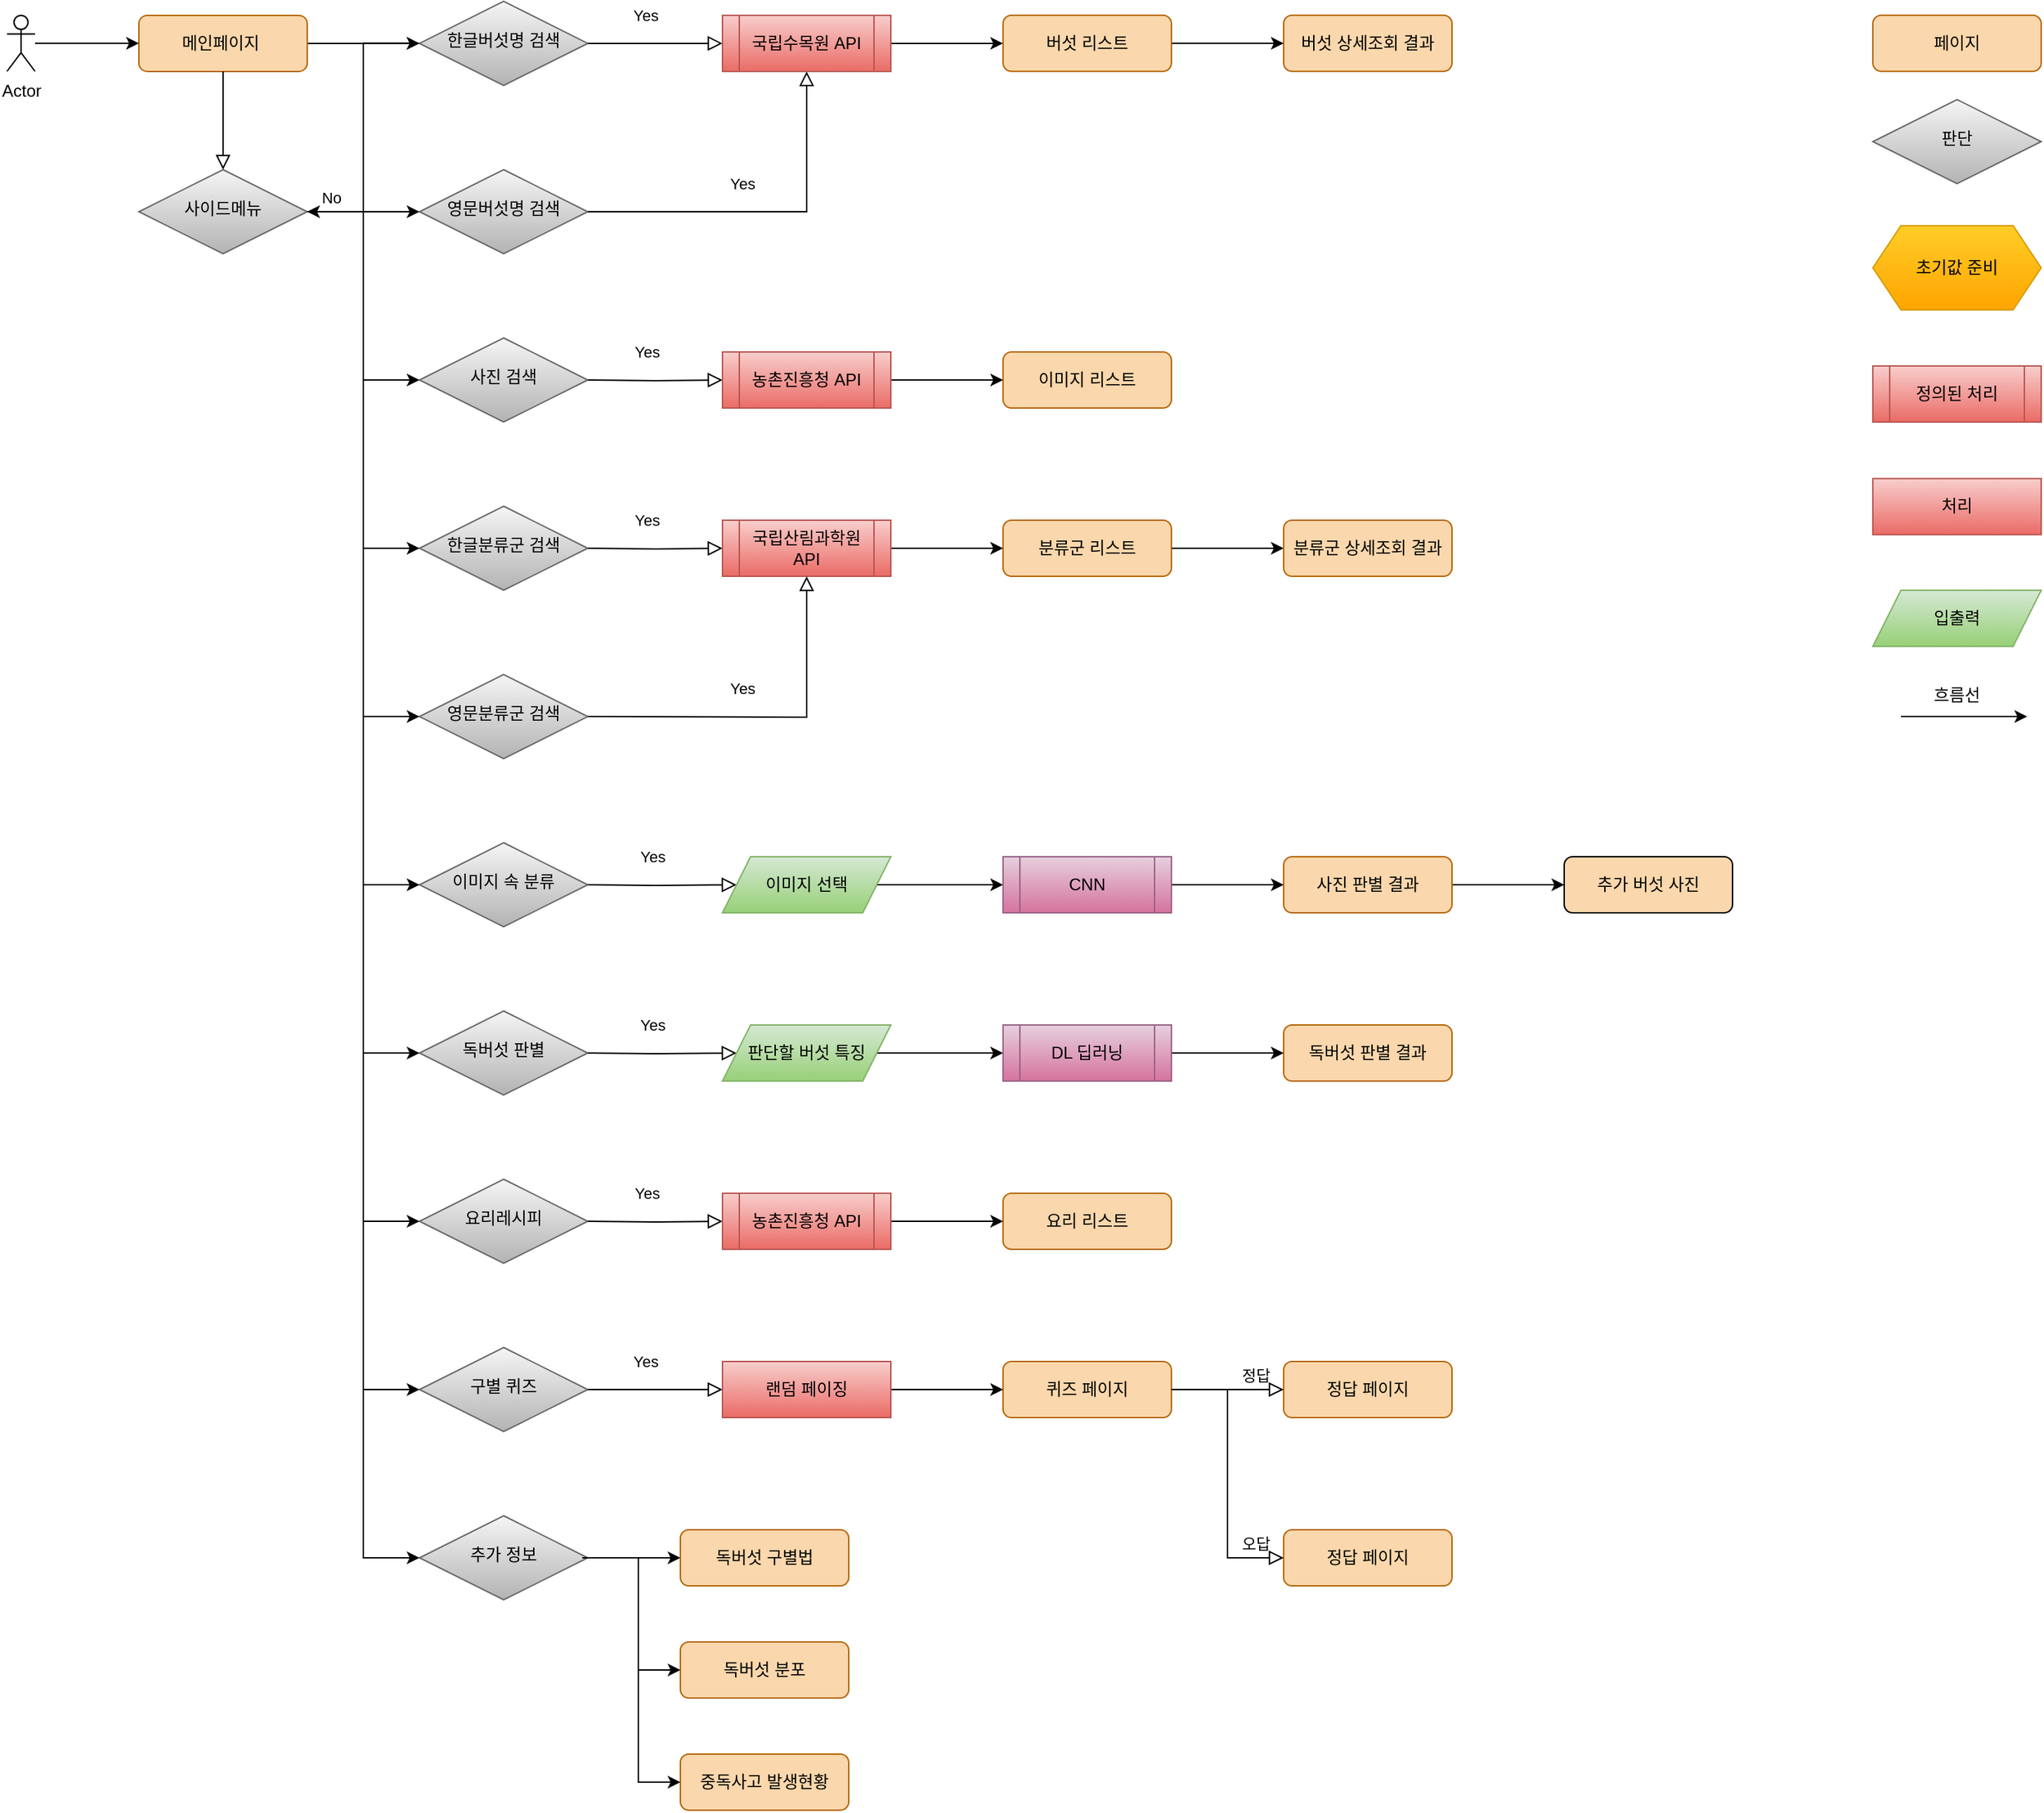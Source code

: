 <mxfile version="15.6.3" type="device"><diagram id="59CwWA6a5OUXl5uy8eJt" name="Page-1"><mxGraphModel dx="2844" dy="1486" grid="1" gridSize="10" guides="1" tooltips="1" connect="1" arrows="1" fold="1" page="1" pageScale="1" pageWidth="827" pageHeight="1169" math="0" shadow="0"><root><mxCell id="0"/><mxCell id="1" parent="0"/><mxCell id="nHSp22KoFHWjtl88Q0fl-143" value="" style="edgeStyle=orthogonalEdgeStyle;rounded=0;orthogonalLoop=1;jettySize=auto;html=1;" edge="1" parent="1" source="nHSp22KoFHWjtl88Q0fl-144" target="nHSp22KoFHWjtl88Q0fl-146"><mxGeometry relative="1" as="geometry"/></mxCell><mxCell id="nHSp22KoFHWjtl88Q0fl-144" value="메인페이지&amp;nbsp;" style="rounded=1;whiteSpace=wrap;html=1;fontSize=12;glass=0;strokeWidth=1;shadow=0;fillColor=#fad7ac;strokeColor=#b46504;" vertex="1" parent="1"><mxGeometry x="144" y="109.94" width="120" height="40" as="geometry"/></mxCell><mxCell id="nHSp22KoFHWjtl88Q0fl-145" value="" style="edgeStyle=orthogonalEdgeStyle;rounded=0;orthogonalLoop=1;jettySize=auto;html=1;entryX=1;entryY=0.5;entryDx=0;entryDy=0;" edge="1" parent="1" source="nHSp22KoFHWjtl88Q0fl-146" target="nHSp22KoFHWjtl88Q0fl-166"><mxGeometry relative="1" as="geometry"/></mxCell><mxCell id="nHSp22KoFHWjtl88Q0fl-146" value="한글버섯명 검색" style="rhombus;whiteSpace=wrap;html=1;shadow=0;fontFamily=Helvetica;fontSize=12;align=center;strokeWidth=1;spacing=6;spacingTop=-4;fillColor=#f5f5f5;gradientColor=#b3b3b3;strokeColor=#666666;" vertex="1" parent="1"><mxGeometry x="344" y="99.94" width="120" height="60" as="geometry"/></mxCell><mxCell id="nHSp22KoFHWjtl88Q0fl-147" value="Yes" style="rounded=0;html=1;jettySize=auto;orthogonalLoop=1;fontSize=11;endArrow=block;endFill=0;endSize=8;strokeWidth=1;shadow=0;labelBackgroundColor=none;edgeStyle=orthogonalEdgeStyle;entryX=0;entryY=0.5;entryDx=0;entryDy=0;exitX=1;exitY=0.5;exitDx=0;exitDy=0;" edge="1" parent="1" source="nHSp22KoFHWjtl88Q0fl-146" target="nHSp22KoFHWjtl88Q0fl-285"><mxGeometry x="-0.143" y="20" relative="1" as="geometry"><mxPoint as="offset"/><mxPoint x="424" y="169.94" as="sourcePoint"/><mxPoint x="554" y="129.94" as="targetPoint"/></mxGeometry></mxCell><mxCell id="nHSp22KoFHWjtl88Q0fl-157" value="버섯 상세조회 결과" style="rounded=1;whiteSpace=wrap;html=1;fontSize=12;glass=0;strokeWidth=1;shadow=0;fillColor=#fad7ac;strokeColor=#b46504;" vertex="1" parent="1"><mxGeometry x="960" y="109.88" width="120" height="40" as="geometry"/></mxCell><mxCell id="nHSp22KoFHWjtl88Q0fl-159" value="영문버섯명 검색" style="rhombus;whiteSpace=wrap;html=1;shadow=0;fontFamily=Helvetica;fontSize=12;align=center;strokeWidth=1;spacing=6;spacingTop=-4;fillColor=#f5f5f5;gradientColor=#b3b3b3;strokeColor=#666666;" vertex="1" parent="1"><mxGeometry x="344" y="220" width="120" height="60" as="geometry"/></mxCell><mxCell id="nHSp22KoFHWjtl88Q0fl-162" value="Yes" style="rounded=0;html=1;jettySize=auto;orthogonalLoop=1;fontSize=11;endArrow=block;endFill=0;endSize=8;strokeWidth=1;shadow=0;labelBackgroundColor=none;edgeStyle=orthogonalEdgeStyle;entryX=0.5;entryY=1;entryDx=0;entryDy=0;exitX=1;exitY=0.5;exitDx=0;exitDy=0;" edge="1" parent="1" source="nHSp22KoFHWjtl88Q0fl-159" target="nHSp22KoFHWjtl88Q0fl-285"><mxGeometry x="-0.143" y="20" relative="1" as="geometry"><mxPoint as="offset"/><mxPoint x="474" y="139.94" as="sourcePoint"/><mxPoint x="554" y="250" as="targetPoint"/><Array as="points"><mxPoint x="620" y="250"/></Array></mxGeometry></mxCell><mxCell id="nHSp22KoFHWjtl88Q0fl-163" value="" style="edgeStyle=orthogonalEdgeStyle;rounded=0;orthogonalLoop=1;jettySize=auto;html=1;entryX=0;entryY=0.5;entryDx=0;entryDy=0;" edge="1" parent="1" source="nHSp22KoFHWjtl88Q0fl-166" target="nHSp22KoFHWjtl88Q0fl-146"><mxGeometry relative="1" as="geometry"/></mxCell><mxCell id="nHSp22KoFHWjtl88Q0fl-164" value="No" style="edgeLabel;html=1;align=center;verticalAlign=middle;resizable=0;points=[];" vertex="1" connectable="0" parent="nHSp22KoFHWjtl88Q0fl-163"><mxGeometry x="0.683" y="1" relative="1" as="geometry"><mxPoint x="-32" y="111" as="offset"/></mxGeometry></mxCell><mxCell id="nHSp22KoFHWjtl88Q0fl-165" value="" style="edgeStyle=orthogonalEdgeStyle;rounded=0;orthogonalLoop=1;jettySize=auto;html=1;entryX=0;entryY=0.5;entryDx=0;entryDy=0;" edge="1" parent="1" source="nHSp22KoFHWjtl88Q0fl-166" target="nHSp22KoFHWjtl88Q0fl-159"><mxGeometry relative="1" as="geometry"/></mxCell><mxCell id="nHSp22KoFHWjtl88Q0fl-166" value="사이드메뉴" style="rhombus;whiteSpace=wrap;html=1;shadow=0;fontFamily=Helvetica;fontSize=12;align=center;strokeWidth=1;spacing=6;spacingTop=-4;fillColor=#f5f5f5;gradientColor=#b3b3b3;strokeColor=#666666;" vertex="1" parent="1"><mxGeometry x="144" y="220" width="120" height="60" as="geometry"/></mxCell><mxCell id="nHSp22KoFHWjtl88Q0fl-167" value="" style="rounded=0;html=1;jettySize=auto;orthogonalLoop=1;fontSize=11;endArrow=block;endFill=0;endSize=8;strokeWidth=1;shadow=0;labelBackgroundColor=none;edgeStyle=orthogonalEdgeStyle;exitX=0.5;exitY=1;exitDx=0;exitDy=0;entryX=0.5;entryY=0;entryDx=0;entryDy=0;" edge="1" parent="1" source="nHSp22KoFHWjtl88Q0fl-144" target="nHSp22KoFHWjtl88Q0fl-166"><mxGeometry relative="1" as="geometry"><mxPoint x="274" y="139.94" as="sourcePoint"/><mxPoint x="354" y="139.94" as="targetPoint"/></mxGeometry></mxCell><mxCell id="nHSp22KoFHWjtl88Q0fl-168" value="사진 검색" style="rhombus;whiteSpace=wrap;html=1;shadow=0;fontFamily=Helvetica;fontSize=12;align=center;strokeWidth=1;spacing=6;spacingTop=-4;fillColor=#f5f5f5;gradientColor=#b3b3b3;strokeColor=#666666;" vertex="1" parent="1"><mxGeometry x="344" y="340" width="120" height="60" as="geometry"/></mxCell><mxCell id="nHSp22KoFHWjtl88Q0fl-169" value="Yes" style="rounded=0;html=1;jettySize=auto;orthogonalLoop=1;fontSize=11;endArrow=block;endFill=0;endSize=8;strokeWidth=1;shadow=0;labelBackgroundColor=none;edgeStyle=orthogonalEdgeStyle;entryX=0;entryY=0.5;entryDx=0;entryDy=0;exitX=1;exitY=0.5;exitDx=0;exitDy=0;" edge="1" parent="1" target="nHSp22KoFHWjtl88Q0fl-173"><mxGeometry x="-0.143" y="20" relative="1" as="geometry"><mxPoint as="offset"/><mxPoint x="464" y="370" as="sourcePoint"/><mxPoint x="554" y="370" as="targetPoint"/></mxGeometry></mxCell><mxCell id="nHSp22KoFHWjtl88Q0fl-171" value="이미지 리스트" style="rounded=1;whiteSpace=wrap;html=1;fontSize=12;glass=0;strokeWidth=1;shadow=0;fillColor=#fad7ac;strokeColor=#b46504;" vertex="1" parent="1"><mxGeometry x="760" y="350" width="120" height="40" as="geometry"/></mxCell><mxCell id="nHSp22KoFHWjtl88Q0fl-172" value="" style="edgeStyle=orthogonalEdgeStyle;rounded=0;orthogonalLoop=1;jettySize=auto;html=1;" edge="1" parent="1" source="nHSp22KoFHWjtl88Q0fl-173" target="nHSp22KoFHWjtl88Q0fl-171"><mxGeometry relative="1" as="geometry"/></mxCell><mxCell id="nHSp22KoFHWjtl88Q0fl-173" value="농촌진흥청 API" style="shape=process;whiteSpace=wrap;html=1;backgroundOutline=1;fillColor=#f8cecc;gradientColor=#ea6b66;strokeColor=#b85450;" vertex="1" parent="1"><mxGeometry x="560" y="350" width="120" height="40" as="geometry"/></mxCell><mxCell id="nHSp22KoFHWjtl88Q0fl-176" value="" style="edgeStyle=orthogonalEdgeStyle;rounded=0;orthogonalLoop=1;jettySize=auto;html=1;entryX=0;entryY=0.5;entryDx=0;entryDy=0;exitX=1;exitY=0.5;exitDx=0;exitDy=0;" edge="1" parent="1" source="nHSp22KoFHWjtl88Q0fl-166" target="nHSp22KoFHWjtl88Q0fl-168"><mxGeometry relative="1" as="geometry"><mxPoint x="274" y="260" as="sourcePoint"/><mxPoint x="354" y="260" as="targetPoint"/></mxGeometry></mxCell><mxCell id="nHSp22KoFHWjtl88Q0fl-177" value="" style="edgeStyle=orthogonalEdgeStyle;rounded=0;orthogonalLoop=1;jettySize=auto;html=1;" edge="1" parent="1" source="nHSp22KoFHWjtl88Q0fl-178" target="nHSp22KoFHWjtl88Q0fl-144"><mxGeometry relative="1" as="geometry"/></mxCell><mxCell id="nHSp22KoFHWjtl88Q0fl-178" value="Actor" style="shape=umlActor;verticalLabelPosition=bottom;verticalAlign=top;html=1;outlineConnect=0;" vertex="1" parent="1"><mxGeometry x="50" y="109.94" width="19.97" height="39.94" as="geometry"/></mxCell><mxCell id="nHSp22KoFHWjtl88Q0fl-287" value="" style="edgeStyle=orthogonalEdgeStyle;rounded=0;orthogonalLoop=1;jettySize=auto;html=1;" edge="1" parent="1" source="nHSp22KoFHWjtl88Q0fl-183" target="nHSp22KoFHWjtl88Q0fl-157"><mxGeometry relative="1" as="geometry"/></mxCell><mxCell id="nHSp22KoFHWjtl88Q0fl-183" value="버섯 리스트" style="rounded=1;whiteSpace=wrap;html=1;fontSize=12;glass=0;strokeWidth=1;shadow=0;fillColor=#fad7ac;strokeColor=#b46504;" vertex="1" parent="1"><mxGeometry x="760" y="109.88" width="120" height="40" as="geometry"/></mxCell><mxCell id="nHSp22KoFHWjtl88Q0fl-184" value="한글분류군 검색" style="rhombus;whiteSpace=wrap;html=1;shadow=0;fontFamily=Helvetica;fontSize=12;align=center;strokeWidth=1;spacing=6;spacingTop=-4;fillColor=#f5f5f5;gradientColor=#b3b3b3;strokeColor=#666666;" vertex="1" parent="1"><mxGeometry x="344" y="460" width="120" height="60" as="geometry"/></mxCell><mxCell id="nHSp22KoFHWjtl88Q0fl-185" value="Yes" style="rounded=0;html=1;jettySize=auto;orthogonalLoop=1;fontSize=11;endArrow=block;endFill=0;endSize=8;strokeWidth=1;shadow=0;labelBackgroundColor=none;edgeStyle=orthogonalEdgeStyle;entryX=0;entryY=0.5;entryDx=0;entryDy=0;exitX=1;exitY=0.5;exitDx=0;exitDy=0;" edge="1" parent="1" target="nHSp22KoFHWjtl88Q0fl-189"><mxGeometry x="-0.143" y="20" relative="1" as="geometry"><mxPoint as="offset"/><mxPoint x="464" y="490" as="sourcePoint"/><mxPoint x="554" y="490" as="targetPoint"/></mxGeometry></mxCell><mxCell id="nHSp22KoFHWjtl88Q0fl-186" value="" style="edgeStyle=orthogonalEdgeStyle;rounded=0;orthogonalLoop=1;jettySize=auto;html=1;entryX=0;entryY=0.5;entryDx=0;entryDy=0;" edge="1" parent="1" source="nHSp22KoFHWjtl88Q0fl-187" target="nHSp22KoFHWjtl88Q0fl-197"><mxGeometry relative="1" as="geometry"><mxPoint x="950" y="490" as="targetPoint"/></mxGeometry></mxCell><mxCell id="nHSp22KoFHWjtl88Q0fl-187" value="분류군 리스트" style="rounded=1;whiteSpace=wrap;html=1;fontSize=12;glass=0;strokeWidth=1;shadow=0;fillColor=#fad7ac;strokeColor=#b46504;" vertex="1" parent="1"><mxGeometry x="760" y="470" width="120" height="40" as="geometry"/></mxCell><mxCell id="nHSp22KoFHWjtl88Q0fl-188" value="" style="edgeStyle=orthogonalEdgeStyle;rounded=0;orthogonalLoop=1;jettySize=auto;html=1;" edge="1" parent="1" source="nHSp22KoFHWjtl88Q0fl-189" target="nHSp22KoFHWjtl88Q0fl-187"><mxGeometry relative="1" as="geometry"/></mxCell><mxCell id="nHSp22KoFHWjtl88Q0fl-189" value="국립산림과학원API" style="shape=process;whiteSpace=wrap;html=1;backgroundOutline=1;fillColor=#f8cecc;gradientColor=#ea6b66;strokeColor=#b85450;" vertex="1" parent="1"><mxGeometry x="560" y="470" width="120" height="40" as="geometry"/></mxCell><mxCell id="nHSp22KoFHWjtl88Q0fl-192" value="" style="edgeStyle=orthogonalEdgeStyle;rounded=0;orthogonalLoop=1;jettySize=auto;html=1;entryX=0;entryY=0.5;entryDx=0;entryDy=0;exitX=1;exitY=0.5;exitDx=0;exitDy=0;" edge="1" parent="1" source="nHSp22KoFHWjtl88Q0fl-166" target="nHSp22KoFHWjtl88Q0fl-184"><mxGeometry relative="1" as="geometry"><mxPoint x="274" y="260" as="sourcePoint"/><mxPoint x="354" y="380" as="targetPoint"/></mxGeometry></mxCell><mxCell id="nHSp22KoFHWjtl88Q0fl-197" value="분류군 상세조회 결과" style="rounded=1;whiteSpace=wrap;html=1;fontSize=12;glass=0;strokeWidth=1;shadow=0;fillColor=#fad7ac;strokeColor=#b46504;" vertex="1" parent="1"><mxGeometry x="960" y="470" width="120" height="40" as="geometry"/></mxCell><mxCell id="nHSp22KoFHWjtl88Q0fl-203" value="영문분류군 검색" style="rhombus;whiteSpace=wrap;html=1;shadow=0;fontFamily=Helvetica;fontSize=12;align=center;strokeWidth=1;spacing=6;spacingTop=-4;fillColor=#f5f5f5;gradientColor=#b3b3b3;strokeColor=#666666;" vertex="1" parent="1"><mxGeometry x="344" y="580.03" width="120" height="60" as="geometry"/></mxCell><mxCell id="nHSp22KoFHWjtl88Q0fl-204" value="Yes" style="rounded=0;html=1;jettySize=auto;orthogonalLoop=1;fontSize=11;endArrow=block;endFill=0;endSize=8;strokeWidth=1;shadow=0;labelBackgroundColor=none;edgeStyle=orthogonalEdgeStyle;entryX=0.5;entryY=1;entryDx=0;entryDy=0;exitX=1;exitY=0.5;exitDx=0;exitDy=0;" edge="1" parent="1" target="nHSp22KoFHWjtl88Q0fl-189"><mxGeometry x="-0.143" y="20" relative="1" as="geometry"><mxPoint as="offset"/><mxPoint x="464" y="610.03" as="sourcePoint"/><mxPoint x="554" y="610.03" as="targetPoint"/></mxGeometry></mxCell><mxCell id="nHSp22KoFHWjtl88Q0fl-207" value="" style="edgeStyle=orthogonalEdgeStyle;rounded=0;orthogonalLoop=1;jettySize=auto;html=1;entryX=0;entryY=0.5;entryDx=0;entryDy=0;exitX=1;exitY=0.5;exitDx=0;exitDy=0;" edge="1" parent="1" source="nHSp22KoFHWjtl88Q0fl-166" target="nHSp22KoFHWjtl88Q0fl-203"><mxGeometry relative="1" as="geometry"><mxPoint x="270" y="250" as="sourcePoint"/><mxPoint x="354" y="500" as="targetPoint"/></mxGeometry></mxCell><mxCell id="nHSp22KoFHWjtl88Q0fl-208" value="이미지 속 분류" style="rhombus;whiteSpace=wrap;html=1;shadow=0;fontFamily=Helvetica;fontSize=12;align=center;strokeWidth=1;spacing=6;spacingTop=-4;fillColor=#f5f5f5;gradientColor=#b3b3b3;strokeColor=#666666;" vertex="1" parent="1"><mxGeometry x="344" y="700" width="120" height="60" as="geometry"/></mxCell><mxCell id="nHSp22KoFHWjtl88Q0fl-209" value="Yes" style="rounded=0;html=1;jettySize=auto;orthogonalLoop=1;fontSize=11;endArrow=block;endFill=0;endSize=8;strokeWidth=1;shadow=0;labelBackgroundColor=none;edgeStyle=orthogonalEdgeStyle;exitX=1;exitY=0.5;exitDx=0;exitDy=0;entryX=0;entryY=0.5;entryDx=0;entryDy=0;" edge="1" parent="1" target="nHSp22KoFHWjtl88Q0fl-213"><mxGeometry x="-0.143" y="20" relative="1" as="geometry"><mxPoint as="offset"/><mxPoint x="464" y="730" as="sourcePoint"/><mxPoint x="540" y="730" as="targetPoint"/></mxGeometry></mxCell><mxCell id="nHSp22KoFHWjtl88Q0fl-290" value="" style="edgeStyle=orthogonalEdgeStyle;rounded=0;orthogonalLoop=1;jettySize=auto;html=1;" edge="1" parent="1" source="nHSp22KoFHWjtl88Q0fl-213" target="nHSp22KoFHWjtl88Q0fl-288"><mxGeometry relative="1" as="geometry"/></mxCell><mxCell id="nHSp22KoFHWjtl88Q0fl-213" value="이미지 선택" style="shape=parallelogram;perimeter=parallelogramPerimeter;whiteSpace=wrap;html=1;fixedSize=1;fillColor=#D5E8D4;strokeColor=#82B366;gradientColor=#97D077;" vertex="1" parent="1"><mxGeometry x="560" y="710" width="120" height="40" as="geometry"/></mxCell><mxCell id="nHSp22KoFHWjtl88Q0fl-216" value="독버섯 판별" style="rhombus;whiteSpace=wrap;html=1;shadow=0;fontFamily=Helvetica;fontSize=12;align=center;strokeWidth=1;spacing=6;spacingTop=-4;fillColor=#f5f5f5;gradientColor=#b3b3b3;strokeColor=#666666;" vertex="1" parent="1"><mxGeometry x="344" y="820" width="120" height="60" as="geometry"/></mxCell><mxCell id="nHSp22KoFHWjtl88Q0fl-217" value="Yes" style="rounded=0;html=1;jettySize=auto;orthogonalLoop=1;fontSize=11;endArrow=block;endFill=0;endSize=8;strokeWidth=1;shadow=0;labelBackgroundColor=none;edgeStyle=orthogonalEdgeStyle;exitX=1;exitY=0.5;exitDx=0;exitDy=0;entryX=0;entryY=0.5;entryDx=0;entryDy=0;" edge="1" parent="1" target="nHSp22KoFHWjtl88Q0fl-223"><mxGeometry x="-0.143" y="20" relative="1" as="geometry"><mxPoint as="offset"/><mxPoint x="464" y="850" as="sourcePoint"/><mxPoint x="540" y="850" as="targetPoint"/></mxGeometry></mxCell><mxCell id="nHSp22KoFHWjtl88Q0fl-221" value="" style="edgeStyle=orthogonalEdgeStyle;rounded=0;orthogonalLoop=1;jettySize=auto;html=1;entryX=0;entryY=0.5;entryDx=0;entryDy=0;exitX=1;exitY=0.5;exitDx=0;exitDy=0;" edge="1" parent="1" source="nHSp22KoFHWjtl88Q0fl-166" target="nHSp22KoFHWjtl88Q0fl-208"><mxGeometry relative="1" as="geometry"><mxPoint x="274" y="260" as="sourcePoint"/><mxPoint x="354" y="620.03" as="targetPoint"/></mxGeometry></mxCell><mxCell id="nHSp22KoFHWjtl88Q0fl-222" value="" style="edgeStyle=orthogonalEdgeStyle;rounded=0;orthogonalLoop=1;jettySize=auto;html=1;entryX=0;entryY=0.5;entryDx=0;entryDy=0;exitX=1;exitY=0.5;exitDx=0;exitDy=0;" edge="1" parent="1" source="nHSp22KoFHWjtl88Q0fl-166" target="nHSp22KoFHWjtl88Q0fl-216"><mxGeometry relative="1" as="geometry"><mxPoint x="270" y="250" as="sourcePoint"/><mxPoint x="354" y="740" as="targetPoint"/></mxGeometry></mxCell><mxCell id="nHSp22KoFHWjtl88Q0fl-292" value="" style="edgeStyle=orthogonalEdgeStyle;rounded=0;orthogonalLoop=1;jettySize=auto;html=1;" edge="1" parent="1" source="nHSp22KoFHWjtl88Q0fl-223" target="nHSp22KoFHWjtl88Q0fl-289"><mxGeometry relative="1" as="geometry"/></mxCell><mxCell id="nHSp22KoFHWjtl88Q0fl-223" value="판단할 버섯 특징" style="shape=parallelogram;perimeter=parallelogramPerimeter;whiteSpace=wrap;html=1;fixedSize=1;fillColor=#D5E8D4;gradientColor=#97D077;strokeColor=#82B366;" vertex="1" parent="1"><mxGeometry x="560" y="830" width="120" height="40" as="geometry"/></mxCell><mxCell id="nHSp22KoFHWjtl88Q0fl-224" value="요리레시피" style="rhombus;whiteSpace=wrap;html=1;shadow=0;fontFamily=Helvetica;fontSize=12;align=center;strokeWidth=1;spacing=6;spacingTop=-4;fillColor=#f5f5f5;gradientColor=#b3b3b3;strokeColor=#666666;" vertex="1" parent="1"><mxGeometry x="344" y="940" width="120" height="60" as="geometry"/></mxCell><mxCell id="nHSp22KoFHWjtl88Q0fl-225" value="Yes" style="rounded=0;html=1;jettySize=auto;orthogonalLoop=1;fontSize=11;endArrow=block;endFill=0;endSize=8;strokeWidth=1;shadow=0;labelBackgroundColor=none;edgeStyle=orthogonalEdgeStyle;exitX=1;exitY=0.5;exitDx=0;exitDy=0;entryX=0;entryY=0.5;entryDx=0;entryDy=0;" edge="1" parent="1" target="nHSp22KoFHWjtl88Q0fl-229"><mxGeometry x="-0.143" y="20" relative="1" as="geometry"><mxPoint as="offset"/><mxPoint x="464" y="970" as="sourcePoint"/><mxPoint x="510" y="970" as="targetPoint"/></mxGeometry></mxCell><mxCell id="nHSp22KoFHWjtl88Q0fl-227" value="요리 리스트" style="rounded=1;whiteSpace=wrap;html=1;fontSize=12;glass=0;strokeWidth=1;shadow=0;fillColor=#fad7ac;strokeColor=#b46504;" vertex="1" parent="1"><mxGeometry x="760" y="950" width="120" height="40" as="geometry"/></mxCell><mxCell id="nHSp22KoFHWjtl88Q0fl-228" value="" style="edgeStyle=orthogonalEdgeStyle;rounded=0;orthogonalLoop=1;jettySize=auto;html=1;" edge="1" parent="1" source="nHSp22KoFHWjtl88Q0fl-229" target="nHSp22KoFHWjtl88Q0fl-227"><mxGeometry relative="1" as="geometry"/></mxCell><mxCell id="nHSp22KoFHWjtl88Q0fl-229" value="농촌진흥청 API" style="shape=process;whiteSpace=wrap;html=1;backgroundOutline=1;fillColor=#f8cecc;gradientColor=#ea6b66;strokeColor=#b85450;" vertex="1" parent="1"><mxGeometry x="560" y="950" width="120" height="40" as="geometry"/></mxCell><mxCell id="nHSp22KoFHWjtl88Q0fl-232" value="" style="edgeStyle=orthogonalEdgeStyle;rounded=0;orthogonalLoop=1;jettySize=auto;html=1;entryX=0;entryY=0.5;entryDx=0;entryDy=0;exitX=1;exitY=0.5;exitDx=0;exitDy=0;" edge="1" parent="1" source="nHSp22KoFHWjtl88Q0fl-166" target="nHSp22KoFHWjtl88Q0fl-224"><mxGeometry relative="1" as="geometry"><mxPoint x="274" y="260" as="sourcePoint"/><mxPoint x="354" y="860" as="targetPoint"/></mxGeometry></mxCell><mxCell id="nHSp22KoFHWjtl88Q0fl-233" value="구별 퀴즈" style="rhombus;whiteSpace=wrap;html=1;shadow=0;fontFamily=Helvetica;fontSize=12;align=center;strokeWidth=1;spacing=6;spacingTop=-4;fillColor=#f5f5f5;gradientColor=#b3b3b3;strokeColor=#666666;" vertex="1" parent="1"><mxGeometry x="344" y="1060" width="120" height="60" as="geometry"/></mxCell><mxCell id="nHSp22KoFHWjtl88Q0fl-234" value="Yes" style="rounded=0;html=1;jettySize=auto;orthogonalLoop=1;fontSize=11;endArrow=block;endFill=0;endSize=8;strokeWidth=1;shadow=0;labelBackgroundColor=none;edgeStyle=orthogonalEdgeStyle;exitX=1;exitY=0.5;exitDx=0;exitDy=0;entryX=0;entryY=0.5;entryDx=0;entryDy=0;" edge="1" parent="1" source="nHSp22KoFHWjtl88Q0fl-233" target="nHSp22KoFHWjtl88Q0fl-238"><mxGeometry x="-0.143" y="20" relative="1" as="geometry"><mxPoint as="offset"/><mxPoint x="474" y="980" as="sourcePoint"/><mxPoint x="510" y="1090" as="targetPoint"/><Array as="points"/></mxGeometry></mxCell><mxCell id="nHSp22KoFHWjtl88Q0fl-236" value="퀴즈 페이지" style="rounded=1;whiteSpace=wrap;html=1;fontSize=12;glass=0;strokeWidth=1;shadow=0;fillColor=#fad7ac;strokeColor=#b46504;" vertex="1" parent="1"><mxGeometry x="760" y="1070" width="120" height="40" as="geometry"/></mxCell><mxCell id="nHSp22KoFHWjtl88Q0fl-237" value="" style="edgeStyle=orthogonalEdgeStyle;rounded=0;orthogonalLoop=1;jettySize=auto;html=1;" edge="1" parent="1" source="nHSp22KoFHWjtl88Q0fl-238" target="nHSp22KoFHWjtl88Q0fl-236"><mxGeometry relative="1" as="geometry"/></mxCell><mxCell id="nHSp22KoFHWjtl88Q0fl-238" value="랜덤 페이징" style="rounded=0;whiteSpace=wrap;html=1;fillColor=#f8cecc;gradientColor=#ea6b66;strokeColor=#b85450;" vertex="1" parent="1"><mxGeometry x="560" y="1070" width="120" height="40" as="geometry"/></mxCell><mxCell id="nHSp22KoFHWjtl88Q0fl-241" value="정답 페이지" style="rounded=1;whiteSpace=wrap;html=1;fontSize=12;glass=0;strokeWidth=1;shadow=0;fillColor=#fad7ac;strokeColor=#b46504;" vertex="1" parent="1"><mxGeometry x="960" y="1070" width="120" height="40" as="geometry"/></mxCell><mxCell id="nHSp22KoFHWjtl88Q0fl-242" value="정답" style="rounded=0;html=1;jettySize=auto;orthogonalLoop=1;fontSize=11;endArrow=block;endFill=0;endSize=8;strokeWidth=1;shadow=0;labelBackgroundColor=none;edgeStyle=orthogonalEdgeStyle;exitX=1;exitY=0.5;exitDx=0;exitDy=0;entryX=0;entryY=0.5;entryDx=0;entryDy=0;" edge="1" parent="1" source="nHSp22KoFHWjtl88Q0fl-236" target="nHSp22KoFHWjtl88Q0fl-241"><mxGeometry x="0.5" y="10" relative="1" as="geometry"><mxPoint as="offset"/><mxPoint x="1100" y="1090" as="sourcePoint"/><mxPoint x="570" y="1100" as="targetPoint"/><Array as="points"/></mxGeometry></mxCell><mxCell id="nHSp22KoFHWjtl88Q0fl-244" value="정답 페이지" style="rounded=1;whiteSpace=wrap;html=1;fontSize=12;glass=0;strokeWidth=1;shadow=0;fillColor=#fad7ac;strokeColor=#b46504;" vertex="1" parent="1"><mxGeometry x="960" y="1190" width="120" height="40" as="geometry"/></mxCell><mxCell id="nHSp22KoFHWjtl88Q0fl-245" value="오답" style="rounded=0;html=1;jettySize=auto;orthogonalLoop=1;fontSize=11;endArrow=block;endFill=0;endSize=8;strokeWidth=1;shadow=0;labelBackgroundColor=none;edgeStyle=orthogonalEdgeStyle;exitX=1;exitY=0.5;exitDx=0;exitDy=0;entryX=0;entryY=0.5;entryDx=0;entryDy=0;" edge="1" parent="1" source="nHSp22KoFHWjtl88Q0fl-236" target="nHSp22KoFHWjtl88Q0fl-244"><mxGeometry x="0.8" y="10" relative="1" as="geometry"><mxPoint as="offset"/><mxPoint x="1070" y="1090" as="sourcePoint"/><mxPoint x="1154" y="1100" as="targetPoint"/><Array as="points"><mxPoint x="920" y="1090"/><mxPoint x="920" y="1210"/></Array></mxGeometry></mxCell><mxCell id="nHSp22KoFHWjtl88Q0fl-253" value="" style="edgeStyle=orthogonalEdgeStyle;rounded=0;orthogonalLoop=1;jettySize=auto;html=1;entryX=0;entryY=0.5;entryDx=0;entryDy=0;exitX=1;exitY=0.5;exitDx=0;exitDy=0;" edge="1" parent="1" source="nHSp22KoFHWjtl88Q0fl-166" target="nHSp22KoFHWjtl88Q0fl-233"><mxGeometry relative="1" as="geometry"><mxPoint x="274" y="260.0" as="sourcePoint"/><mxPoint x="354" y="980" as="targetPoint"/></mxGeometry></mxCell><mxCell id="nHSp22KoFHWjtl88Q0fl-295" value="" style="edgeStyle=orthogonalEdgeStyle;rounded=0;orthogonalLoop=1;jettySize=auto;html=1;entryX=0;entryY=0.5;entryDx=0;entryDy=0;" edge="1" parent="1" source="nHSp22KoFHWjtl88Q0fl-254" target="nHSp22KoFHWjtl88Q0fl-255"><mxGeometry relative="1" as="geometry"/></mxCell><mxCell id="nHSp22KoFHWjtl88Q0fl-254" value="추가 정보" style="rhombus;whiteSpace=wrap;html=1;shadow=0;fontFamily=Helvetica;fontSize=12;align=center;strokeWidth=1;spacing=6;spacingTop=-4;fillColor=#f5f5f5;gradientColor=#b3b3b3;strokeColor=#666666;" vertex="1" parent="1"><mxGeometry x="344" y="1180" width="120" height="60" as="geometry"/></mxCell><mxCell id="nHSp22KoFHWjtl88Q0fl-255" value="독버섯 구별법" style="rounded=1;whiteSpace=wrap;html=1;fontSize=12;glass=0;strokeWidth=1;shadow=0;fillColor=#fad7ac;strokeColor=#b46504;" vertex="1" parent="1"><mxGeometry x="530" y="1190" width="120" height="40" as="geometry"/></mxCell><mxCell id="nHSp22KoFHWjtl88Q0fl-259" value="독버섯 분포" style="rounded=1;whiteSpace=wrap;html=1;fontSize=12;glass=0;strokeWidth=1;shadow=0;fillColor=#fad7ac;strokeColor=#b46504;" vertex="1" parent="1"><mxGeometry x="530" y="1270" width="120" height="40" as="geometry"/></mxCell><mxCell id="nHSp22KoFHWjtl88Q0fl-260" value="중독사고 발생현황" style="rounded=1;whiteSpace=wrap;html=1;fontSize=12;glass=0;strokeWidth=1;shadow=0;fillColor=#fad7ac;strokeColor=#b46504;" vertex="1" parent="1"><mxGeometry x="530" y="1350" width="120" height="40" as="geometry"/></mxCell><mxCell id="nHSp22KoFHWjtl88Q0fl-265" value="" style="edgeStyle=orthogonalEdgeStyle;rounded=0;orthogonalLoop=1;jettySize=auto;html=1;entryX=0;entryY=0.5;entryDx=0;entryDy=0;exitX=1;exitY=0.5;exitDx=0;exitDy=0;" edge="1" parent="1" source="nHSp22KoFHWjtl88Q0fl-166" target="nHSp22KoFHWjtl88Q0fl-254"><mxGeometry relative="1" as="geometry"><mxPoint x="274" y="260" as="sourcePoint"/><mxPoint x="354" y="1100" as="targetPoint"/></mxGeometry></mxCell><mxCell id="nHSp22KoFHWjtl88Q0fl-271" value="" style="edgeStyle=orthogonalEdgeStyle;rounded=0;orthogonalLoop=1;jettySize=auto;html=1;" edge="1" parent="1" source="nHSp22KoFHWjtl88Q0fl-272" target="nHSp22KoFHWjtl88Q0fl-274"><mxGeometry relative="1" as="geometry"/></mxCell><mxCell id="nHSp22KoFHWjtl88Q0fl-272" value="사진 판별 결과" style="rounded=1;whiteSpace=wrap;html=1;fontSize=12;glass=0;strokeWidth=1;shadow=0;fillColor=#fad7ac;strokeColor=#b46504;" vertex="1" parent="1"><mxGeometry x="960" y="710" width="120" height="40" as="geometry"/></mxCell><mxCell id="nHSp22KoFHWjtl88Q0fl-274" value="추가 버섯 사진" style="rounded=1;whiteSpace=wrap;html=1;fontSize=12;glass=0;strokeWidth=1;shadow=0;fillColor=#FAD7AC;" vertex="1" parent="1"><mxGeometry x="1160" y="710" width="120" height="40" as="geometry"/></mxCell><mxCell id="nHSp22KoFHWjtl88Q0fl-277" value="독버섯 판별 결과" style="rounded=1;whiteSpace=wrap;html=1;fontSize=12;glass=0;strokeWidth=1;shadow=0;fillColor=#fad7ac;strokeColor=#b46504;" vertex="1" parent="1"><mxGeometry x="960" y="830" width="120" height="40" as="geometry"/></mxCell><mxCell id="nHSp22KoFHWjtl88Q0fl-286" value="" style="edgeStyle=orthogonalEdgeStyle;rounded=0;orthogonalLoop=1;jettySize=auto;html=1;" edge="1" parent="1" source="nHSp22KoFHWjtl88Q0fl-285" target="nHSp22KoFHWjtl88Q0fl-183"><mxGeometry relative="1" as="geometry"/></mxCell><mxCell id="nHSp22KoFHWjtl88Q0fl-285" value="국립수목원 API" style="shape=process;whiteSpace=wrap;html=1;backgroundOutline=1;fillColor=#f8cecc;gradientColor=#ea6b66;strokeColor=#b85450;" vertex="1" parent="1"><mxGeometry x="560" y="109.94" width="120" height="40" as="geometry"/></mxCell><mxCell id="nHSp22KoFHWjtl88Q0fl-291" value="" style="edgeStyle=orthogonalEdgeStyle;rounded=0;orthogonalLoop=1;jettySize=auto;html=1;" edge="1" parent="1" source="nHSp22KoFHWjtl88Q0fl-288" target="nHSp22KoFHWjtl88Q0fl-272"><mxGeometry relative="1" as="geometry"/></mxCell><mxCell id="nHSp22KoFHWjtl88Q0fl-288" value="CNN" style="shape=process;whiteSpace=wrap;html=1;backgroundOutline=1;fillColor=#e6d0de;gradientColor=#d5739d;strokeColor=#996185;" vertex="1" parent="1"><mxGeometry x="760" y="710" width="120" height="40" as="geometry"/></mxCell><mxCell id="nHSp22KoFHWjtl88Q0fl-293" value="" style="edgeStyle=orthogonalEdgeStyle;rounded=0;orthogonalLoop=1;jettySize=auto;html=1;" edge="1" parent="1" source="nHSp22KoFHWjtl88Q0fl-289" target="nHSp22KoFHWjtl88Q0fl-277"><mxGeometry relative="1" as="geometry"/></mxCell><mxCell id="nHSp22KoFHWjtl88Q0fl-289" value="DL 딥러닝" style="shape=process;whiteSpace=wrap;html=1;backgroundOutline=1;fillColor=#e6d0de;gradientColor=#d5739d;strokeColor=#996185;" vertex="1" parent="1"><mxGeometry x="760" y="830" width="120" height="40" as="geometry"/></mxCell><mxCell id="nHSp22KoFHWjtl88Q0fl-296" value="" style="edgeStyle=orthogonalEdgeStyle;rounded=0;orthogonalLoop=1;jettySize=auto;html=1;entryX=0;entryY=0.5;entryDx=0;entryDy=0;exitX=1;exitY=0.5;exitDx=0;exitDy=0;" edge="1" parent="1" source="nHSp22KoFHWjtl88Q0fl-254" target="nHSp22KoFHWjtl88Q0fl-259"><mxGeometry relative="1" as="geometry"><mxPoint x="474" y="1220" as="sourcePoint"/><mxPoint x="540" y="1220" as="targetPoint"/><Array as="points"><mxPoint x="500" y="1210"/><mxPoint x="500" y="1290"/></Array></mxGeometry></mxCell><mxCell id="nHSp22KoFHWjtl88Q0fl-297" value="" style="edgeStyle=orthogonalEdgeStyle;rounded=0;orthogonalLoop=1;jettySize=auto;html=1;entryX=0;entryY=0.5;entryDx=0;entryDy=0;" edge="1" parent="1" target="nHSp22KoFHWjtl88Q0fl-260"><mxGeometry relative="1" as="geometry"><mxPoint x="460" y="1210" as="sourcePoint"/><mxPoint x="540" y="1300" as="targetPoint"/><Array as="points"><mxPoint x="500" y="1210"/><mxPoint x="500" y="1370"/></Array></mxGeometry></mxCell><mxCell id="nHSp22KoFHWjtl88Q0fl-298" value="판단" style="rhombus;whiteSpace=wrap;html=1;shadow=0;fontFamily=Helvetica;fontSize=12;align=center;strokeWidth=1;spacing=6;spacingTop=-4;fillColor=#f5f5f5;gradientColor=#b3b3b3;strokeColor=#666666;" vertex="1" parent="1"><mxGeometry x="1380" y="170" width="120" height="60" as="geometry"/></mxCell><mxCell id="nHSp22KoFHWjtl88Q0fl-299" value="초기값 준비" style="shape=hexagon;perimeter=hexagonPerimeter2;whiteSpace=wrap;html=1;fixedSize=1;fillColor=#ffcd28;gradientColor=#ffa500;strokeColor=#d79b00;" vertex="1" parent="1"><mxGeometry x="1380" y="260" width="120" height="60" as="geometry"/></mxCell><mxCell id="nHSp22KoFHWjtl88Q0fl-300" value="정의된 처리" style="shape=process;whiteSpace=wrap;html=1;backgroundOutline=1;fillColor=#f8cecc;gradientColor=#ea6b66;strokeColor=#b85450;" vertex="1" parent="1"><mxGeometry x="1380" y="360" width="120" height="40" as="geometry"/></mxCell><mxCell id="nHSp22KoFHWjtl88Q0fl-301" value="처리" style="rounded=0;whiteSpace=wrap;html=1;fillColor=#f8cecc;gradientColor=#ea6b66;strokeColor=#b85450;" vertex="1" parent="1"><mxGeometry x="1380" y="440.31" width="120" height="40" as="geometry"/></mxCell><mxCell id="nHSp22KoFHWjtl88Q0fl-302" value="입출력" style="shape=parallelogram;perimeter=parallelogramPerimeter;whiteSpace=wrap;html=1;fixedSize=1;fillColor=#D5E8D4;gradientColor=#97d077;strokeColor=#82b366;" vertex="1" parent="1"><mxGeometry x="1380" y="520" width="120" height="40" as="geometry"/></mxCell><mxCell id="nHSp22KoFHWjtl88Q0fl-303" value="" style="edgeStyle=orthogonalEdgeStyle;rounded=0;orthogonalLoop=1;jettySize=auto;html=1;" edge="1" parent="1"><mxGeometry relative="1" as="geometry"><mxPoint x="1400" y="610" as="sourcePoint"/><mxPoint x="1490" y="610" as="targetPoint"/><Array as="points"><mxPoint x="1490" y="610"/></Array></mxGeometry></mxCell><mxCell id="nHSp22KoFHWjtl88Q0fl-304" value="흐름선" style="text;html=1;strokeColor=none;fillColor=none;align=center;verticalAlign=middle;whiteSpace=wrap;rounded=0;" vertex="1" parent="1"><mxGeometry x="1410" y="580.03" width="60" height="30" as="geometry"/></mxCell><mxCell id="nHSp22KoFHWjtl88Q0fl-305" value="페이지" style="rounded=1;whiteSpace=wrap;html=1;fontSize=12;glass=0;strokeWidth=1;shadow=0;fillColor=#fad7ac;strokeColor=#b46504;" vertex="1" parent="1"><mxGeometry x="1380" y="109.88" width="120" height="40" as="geometry"/></mxCell></root></mxGraphModel></diagram></mxfile>